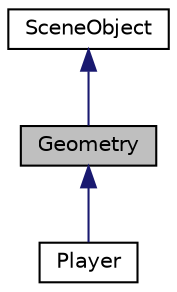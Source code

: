 digraph "Geometry"
{
  edge [fontname="Helvetica",fontsize="10",labelfontname="Helvetica",labelfontsize="10"];
  node [fontname="Helvetica",fontsize="10",shape=record];
  Node1 [label="Geometry",height=0.2,width=0.4,color="black", fillcolor="grey75", style="filled", fontcolor="black"];
  Node2 -> Node1 [dir="back",color="midnightblue",fontsize="10",style="solid",fontname="Helvetica"];
  Node2 [label="SceneObject",height=0.2,width=0.4,color="black", fillcolor="white", style="filled",URL="$classSceneObject.html",tooltip="A SceneObject holds a transformation matrix and its inverse and provides functions to manipulate them..."];
  Node1 -> Node3 [dir="back",color="midnightblue",fontsize="10",style="solid",fontname="Helvetica"];
  Node3 [label="Player",height=0.2,width=0.4,color="black", fillcolor="white", style="filled",URL="$classPlayer.html",tooltip="The Player class. This stores the player Geometry and a Camera, as well as a GLFWwindow to handle inp..."];
}

